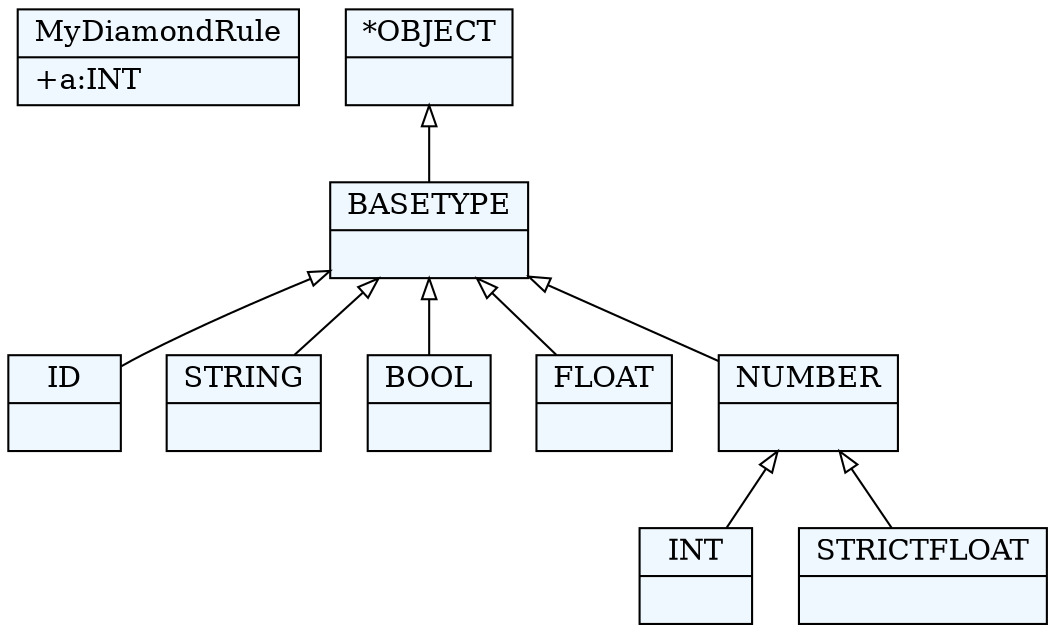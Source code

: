 
    digraph xtext {
    fontname = "Bitstream Vera Sans"
    fontsize = 8
    node[
        shape=record,
        style=filled,
        fillcolor=aliceblue
    ]
    nodesep = 0.3
    edge[dir=black,arrowtail=empty]


35594680[ label="{MyDiamondRule|+a:INT\l}"]

35683320[ label="{ID|}"]

34924824[ label="{STRING|}"]

34439432[ label="{BOOL|}"]

34664888[ label="{INT|}"]

35106216[ label="{FLOAT|}"]

34411704[ label="{STRICTFLOAT|}"]

35380744[ label="{NUMBER|}"]
35380744 -> 34411704 [dir=back]
35380744 -> 34664888 [dir=back]

35264760[ label="{BASETYPE|}"]
35264760 -> 35380744 [dir=back]
35264760 -> 35106216 [dir=back]
35264760 -> 34439432 [dir=back]
35264760 -> 35683320 [dir=back]
35264760 -> 34924824 [dir=back]

34810248[ label="{*OBJECT|}"]
34810248 -> 35264760 [dir=back]


}
